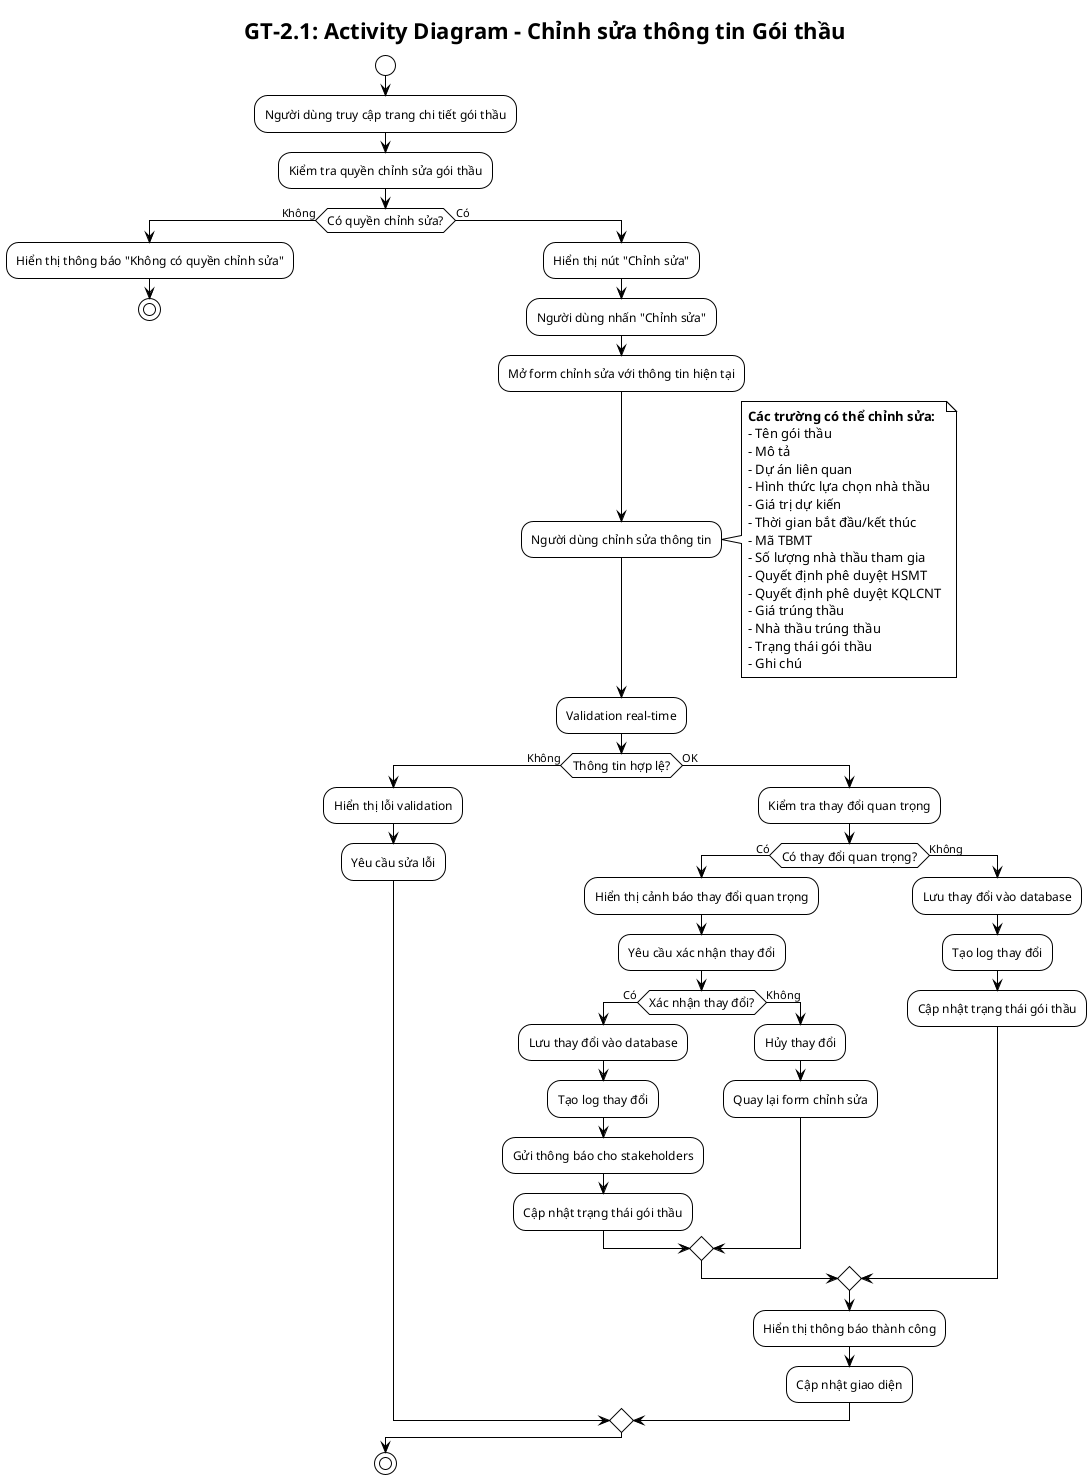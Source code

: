 @startuml GT-2.1 Activity Diagram
!theme plain
skinparam activityFontSize 12

title GT-2.1: Activity Diagram - Chỉnh sửa thông tin Gói thầu

start

:Người dùng truy cập trang chi tiết gói thầu;

:Kiểm tra quyền chỉnh sửa gói thầu;

if (Có quyền chỉnh sửa?) then (Không)
    :Hiển thị thông báo "Không có quyền chỉnh sửa";
    stop
else (Có)
    :Hiển thị nút "Chỉnh sửa";
    :Người dùng nhấn "Chỉnh sửa";
    :Mở form chỉnh sửa với thông tin hiện tại;
    
    :Người dùng chỉnh sửa thông tin;
    note right
    **Các trường có thể chỉnh sửa:**
    - Tên gói thầu
    - Mô tả
    - Dự án liên quan
    - Hình thức lựa chọn nhà thầu
    - Giá trị dự kiến
    - Thời gian bắt đầu/kết thúc
    - Mã TBMT
    - Số lượng nhà thầu tham gia
    - Quyết định phê duyệt HSMT
    - Quyết định phê duyệt KQLCNT
    - Giá trúng thầu
    - Nhà thầu trúng thầu
    - Trạng thái gói thầu
    - Ghi chú
    end note
    
    :Validation real-time;
    
    if (Thông tin hợp lệ?) then (Không)
        :Hiển thị lỗi validation;
        :Yêu cầu sửa lỗi;
    else (OK)
        :Kiểm tra thay đổi quan trọng;
        
        if (Có thay đổi quan trọng?) then (Có)
            :Hiển thị cảnh báo thay đổi quan trọng;
            :Yêu cầu xác nhận thay đổi;
            
            if (Xác nhận thay đổi?) then (Có)
                :Lưu thay đổi vào database;
                :Tạo log thay đổi;
                :Gửi thông báo cho stakeholders;
                :Cập nhật trạng thái gói thầu;
            else (Không)
                :Hủy thay đổi;
                :Quay lại form chỉnh sửa;
            endif
        else (Không)
            :Lưu thay đổi vào database;
            :Tạo log thay đổi;
            :Cập nhật trạng thái gói thầu;
        endif
        
        :Hiển thị thông báo thành công;
        :Cập nhật giao diện;
    endif
endif

stop

@enduml
